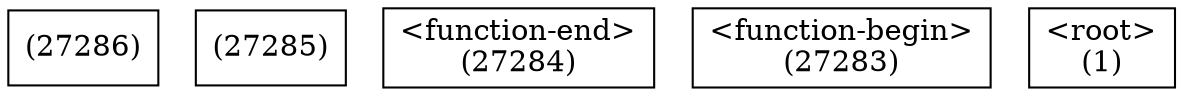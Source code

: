 digraph graphname {
n27286 [shape=box,label="(27286)"];
n27285 [shape=box,label="(27285)"];
n27284 [shape=box,label="<function-end>
(27284)"];
n27283 [shape=box,label="<function-begin>
(27283)"];
n1 [shape=box,label="<root>
(1)"];
}
